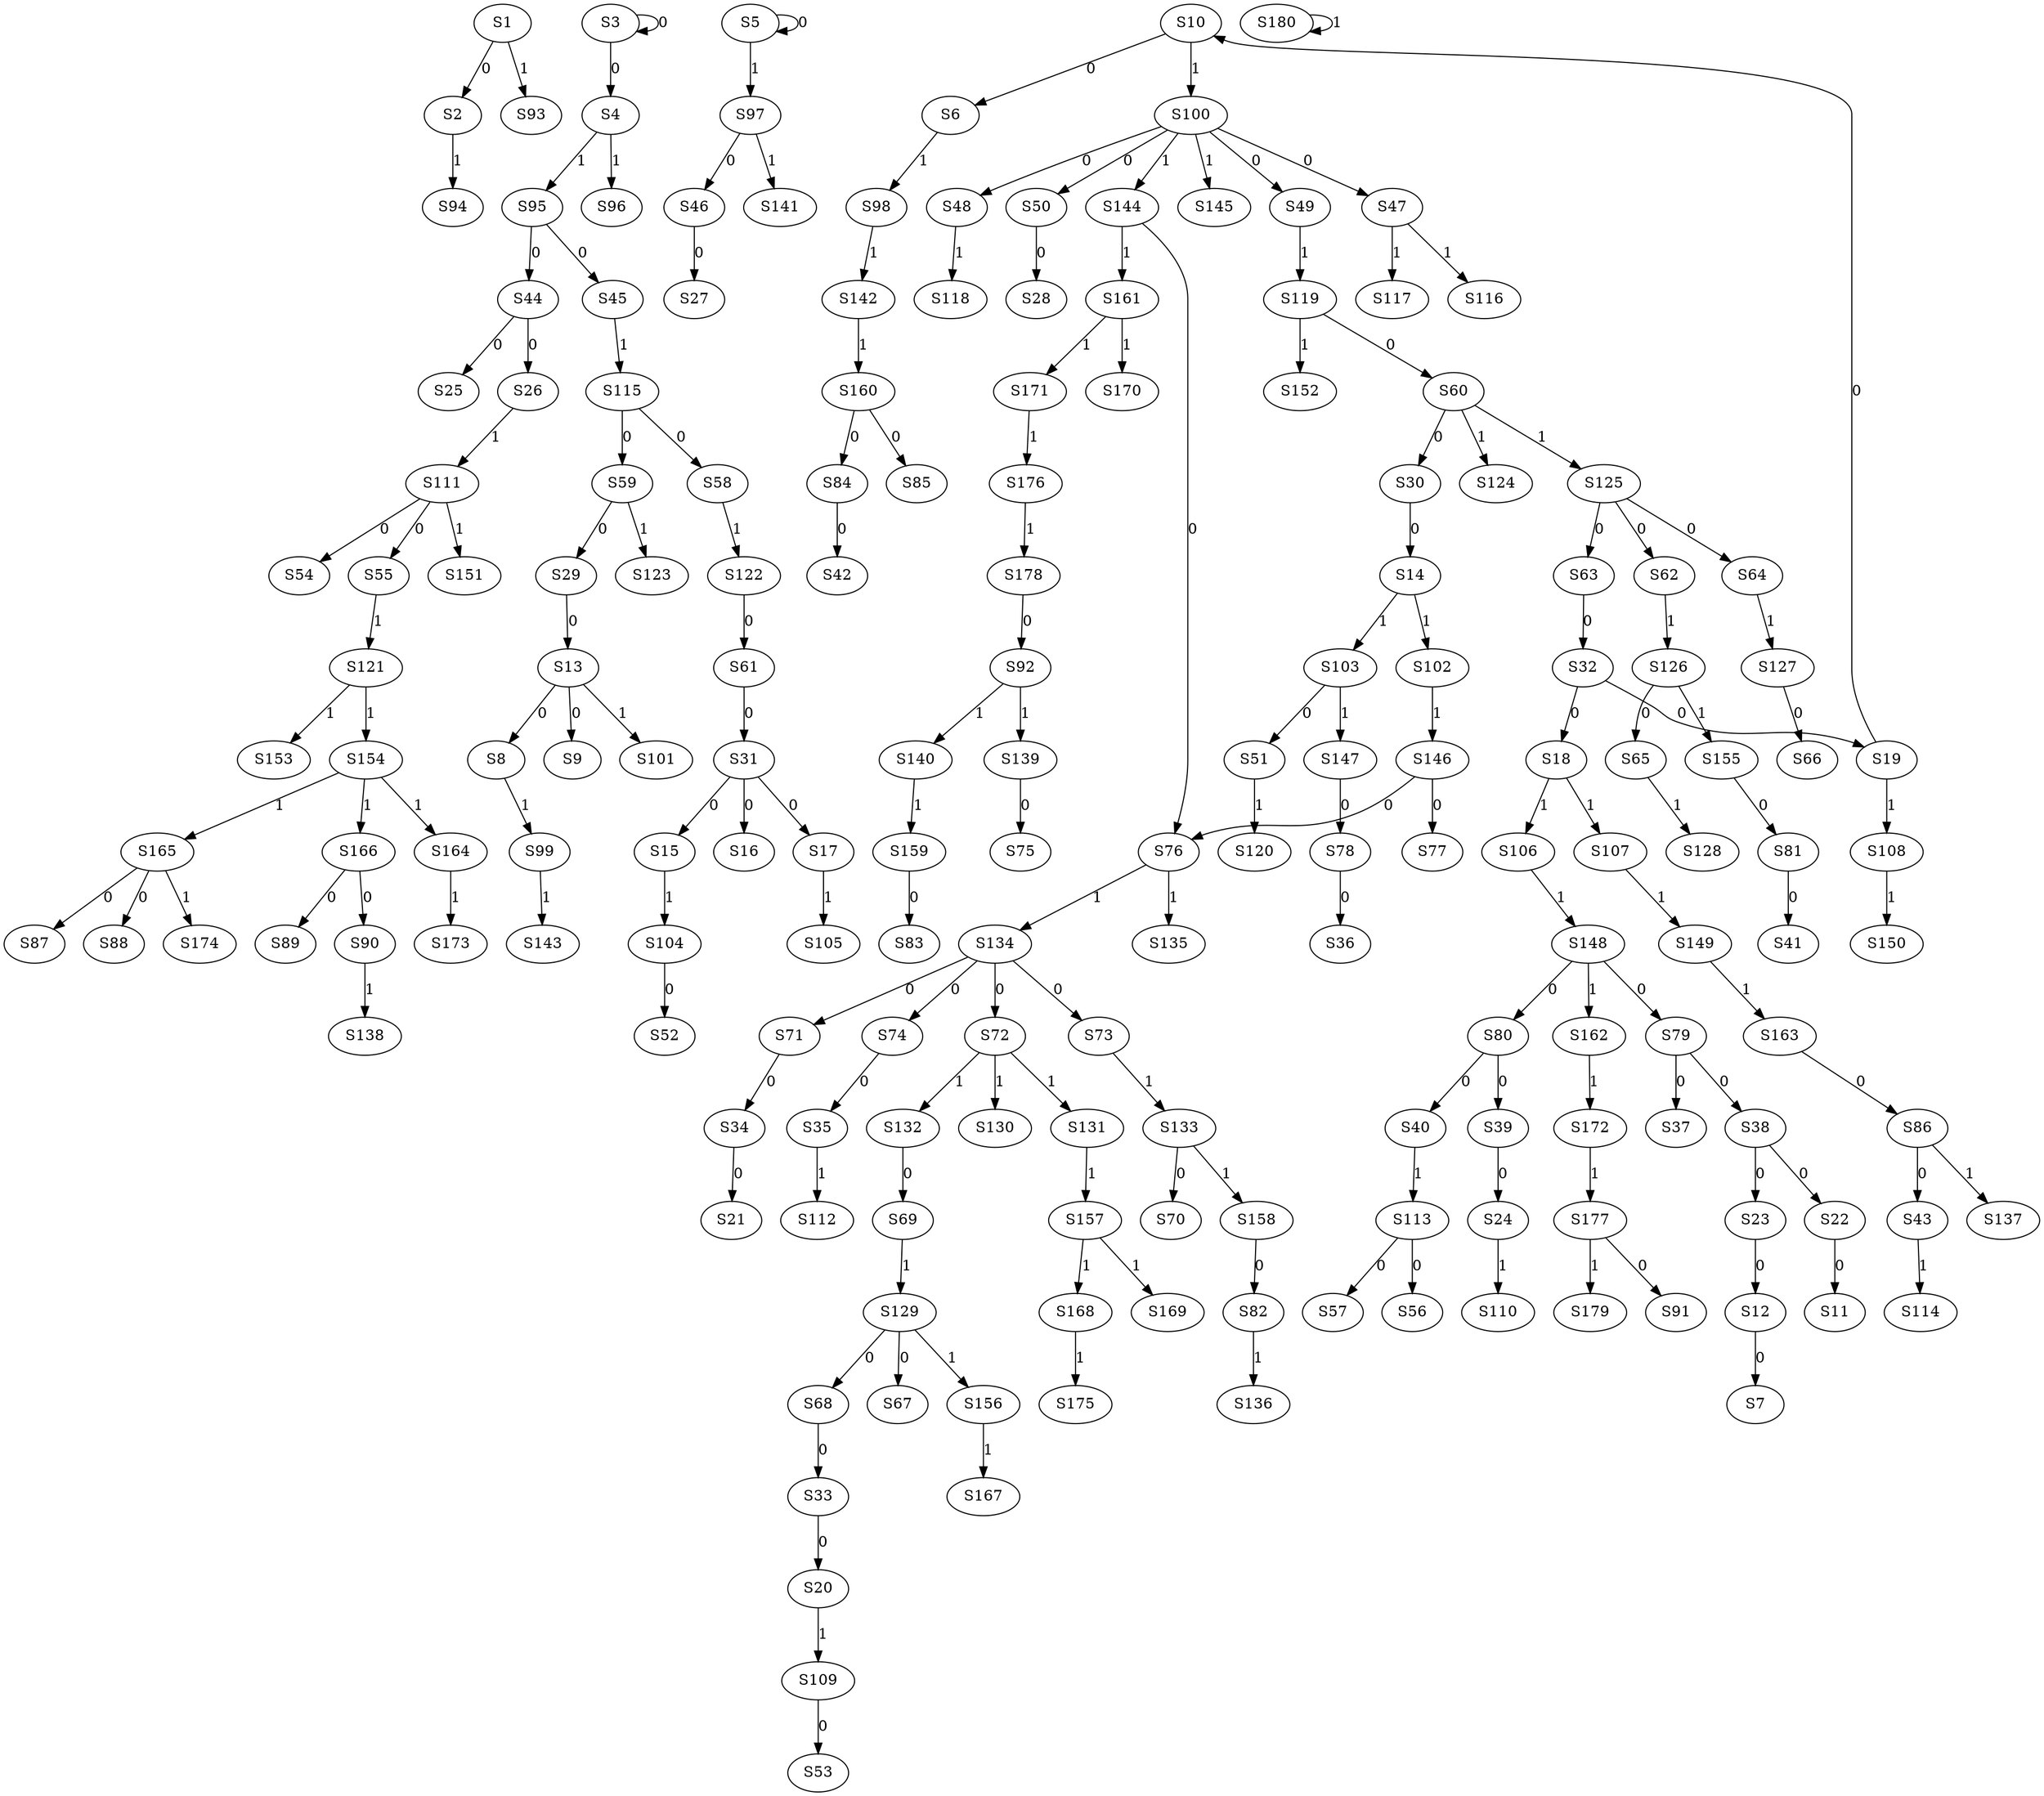 strict digraph {
	S1 -> S2 [ label = 0 ];
	S3 -> S3 [ label = 0 ];
	S3 -> S4 [ label = 0 ];
	S5 -> S5 [ label = 0 ];
	S10 -> S6 [ label = 0 ];
	S12 -> S7 [ label = 0 ];
	S13 -> S8 [ label = 0 ];
	S13 -> S9 [ label = 0 ];
	S19 -> S10 [ label = 0 ];
	S22 -> S11 [ label = 0 ];
	S23 -> S12 [ label = 0 ];
	S29 -> S13 [ label = 0 ];
	S30 -> S14 [ label = 0 ];
	S31 -> S15 [ label = 0 ];
	S31 -> S16 [ label = 0 ];
	S31 -> S17 [ label = 0 ];
	S32 -> S18 [ label = 0 ];
	S32 -> S19 [ label = 0 ];
	S33 -> S20 [ label = 0 ];
	S34 -> S21 [ label = 0 ];
	S38 -> S22 [ label = 0 ];
	S38 -> S23 [ label = 0 ];
	S39 -> S24 [ label = 0 ];
	S44 -> S25 [ label = 0 ];
	S44 -> S26 [ label = 0 ];
	S46 -> S27 [ label = 0 ];
	S50 -> S28 [ label = 0 ];
	S59 -> S29 [ label = 0 ];
	S60 -> S30 [ label = 0 ];
	S61 -> S31 [ label = 0 ];
	S63 -> S32 [ label = 0 ];
	S68 -> S33 [ label = 0 ];
	S71 -> S34 [ label = 0 ];
	S74 -> S35 [ label = 0 ];
	S78 -> S36 [ label = 0 ];
	S79 -> S37 [ label = 0 ];
	S79 -> S38 [ label = 0 ];
	S80 -> S39 [ label = 0 ];
	S80 -> S40 [ label = 0 ];
	S81 -> S41 [ label = 0 ];
	S84 -> S42 [ label = 0 ];
	S86 -> S43 [ label = 0 ];
	S95 -> S44 [ label = 0 ];
	S95 -> S45 [ label = 0 ];
	S97 -> S46 [ label = 0 ];
	S100 -> S47 [ label = 0 ];
	S100 -> S48 [ label = 0 ];
	S100 -> S49 [ label = 0 ];
	S100 -> S50 [ label = 0 ];
	S103 -> S51 [ label = 0 ];
	S104 -> S52 [ label = 0 ];
	S109 -> S53 [ label = 0 ];
	S111 -> S54 [ label = 0 ];
	S111 -> S55 [ label = 0 ];
	S113 -> S56 [ label = 0 ];
	S113 -> S57 [ label = 0 ];
	S115 -> S58 [ label = 0 ];
	S115 -> S59 [ label = 0 ];
	S119 -> S60 [ label = 0 ];
	S122 -> S61 [ label = 0 ];
	S125 -> S62 [ label = 0 ];
	S125 -> S63 [ label = 0 ];
	S125 -> S64 [ label = 0 ];
	S126 -> S65 [ label = 0 ];
	S127 -> S66 [ label = 0 ];
	S129 -> S67 [ label = 0 ];
	S129 -> S68 [ label = 0 ];
	S132 -> S69 [ label = 0 ];
	S133 -> S70 [ label = 0 ];
	S134 -> S71 [ label = 0 ];
	S134 -> S72 [ label = 0 ];
	S134 -> S73 [ label = 0 ];
	S134 -> S74 [ label = 0 ];
	S139 -> S75 [ label = 0 ];
	S144 -> S76 [ label = 0 ];
	S146 -> S77 [ label = 0 ];
	S147 -> S78 [ label = 0 ];
	S148 -> S79 [ label = 0 ];
	S148 -> S80 [ label = 0 ];
	S155 -> S81 [ label = 0 ];
	S158 -> S82 [ label = 0 ];
	S159 -> S83 [ label = 0 ];
	S160 -> S84 [ label = 0 ];
	S160 -> S85 [ label = 0 ];
	S163 -> S86 [ label = 0 ];
	S165 -> S87 [ label = 0 ];
	S165 -> S88 [ label = 0 ];
	S166 -> S89 [ label = 0 ];
	S166 -> S90 [ label = 0 ];
	S177 -> S91 [ label = 0 ];
	S178 -> S92 [ label = 0 ];
	S1 -> S93 [ label = 1 ];
	S2 -> S94 [ label = 1 ];
	S4 -> S95 [ label = 1 ];
	S4 -> S96 [ label = 1 ];
	S5 -> S97 [ label = 1 ];
	S6 -> S98 [ label = 1 ];
	S8 -> S99 [ label = 1 ];
	S10 -> S100 [ label = 1 ];
	S13 -> S101 [ label = 1 ];
	S14 -> S102 [ label = 1 ];
	S14 -> S103 [ label = 1 ];
	S15 -> S104 [ label = 1 ];
	S17 -> S105 [ label = 1 ];
	S18 -> S106 [ label = 1 ];
	S18 -> S107 [ label = 1 ];
	S19 -> S108 [ label = 1 ];
	S20 -> S109 [ label = 1 ];
	S24 -> S110 [ label = 1 ];
	S26 -> S111 [ label = 1 ];
	S35 -> S112 [ label = 1 ];
	S40 -> S113 [ label = 1 ];
	S43 -> S114 [ label = 1 ];
	S45 -> S115 [ label = 1 ];
	S47 -> S116 [ label = 1 ];
	S47 -> S117 [ label = 1 ];
	S48 -> S118 [ label = 1 ];
	S49 -> S119 [ label = 1 ];
	S51 -> S120 [ label = 1 ];
	S55 -> S121 [ label = 1 ];
	S58 -> S122 [ label = 1 ];
	S59 -> S123 [ label = 1 ];
	S60 -> S124 [ label = 1 ];
	S60 -> S125 [ label = 1 ];
	S62 -> S126 [ label = 1 ];
	S64 -> S127 [ label = 1 ];
	S65 -> S128 [ label = 1 ];
	S69 -> S129 [ label = 1 ];
	S72 -> S130 [ label = 1 ];
	S72 -> S131 [ label = 1 ];
	S72 -> S132 [ label = 1 ];
	S73 -> S133 [ label = 1 ];
	S76 -> S134 [ label = 1 ];
	S76 -> S135 [ label = 1 ];
	S82 -> S136 [ label = 1 ];
	S86 -> S137 [ label = 1 ];
	S90 -> S138 [ label = 1 ];
	S92 -> S139 [ label = 1 ];
	S92 -> S140 [ label = 1 ];
	S97 -> S141 [ label = 1 ];
	S98 -> S142 [ label = 1 ];
	S99 -> S143 [ label = 1 ];
	S100 -> S144 [ label = 1 ];
	S100 -> S145 [ label = 1 ];
	S102 -> S146 [ label = 1 ];
	S103 -> S147 [ label = 1 ];
	S106 -> S148 [ label = 1 ];
	S107 -> S149 [ label = 1 ];
	S108 -> S150 [ label = 1 ];
	S111 -> S151 [ label = 1 ];
	S119 -> S152 [ label = 1 ];
	S121 -> S153 [ label = 1 ];
	S121 -> S154 [ label = 1 ];
	S126 -> S155 [ label = 1 ];
	S129 -> S156 [ label = 1 ];
	S131 -> S157 [ label = 1 ];
	S133 -> S158 [ label = 1 ];
	S140 -> S159 [ label = 1 ];
	S142 -> S160 [ label = 1 ];
	S144 -> S161 [ label = 1 ];
	S148 -> S162 [ label = 1 ];
	S149 -> S163 [ label = 1 ];
	S154 -> S164 [ label = 1 ];
	S154 -> S165 [ label = 1 ];
	S154 -> S166 [ label = 1 ];
	S156 -> S167 [ label = 1 ];
	S157 -> S168 [ label = 1 ];
	S157 -> S169 [ label = 1 ];
	S161 -> S170 [ label = 1 ];
	S161 -> S171 [ label = 1 ];
	S162 -> S172 [ label = 1 ];
	S164 -> S173 [ label = 1 ];
	S165 -> S174 [ label = 1 ];
	S168 -> S175 [ label = 1 ];
	S171 -> S176 [ label = 1 ];
	S172 -> S177 [ label = 1 ];
	S176 -> S178 [ label = 1 ];
	S177 -> S179 [ label = 1 ];
	S180 -> S180 [ label = 1 ];
	S146 -> S76 [ label = 0 ];
}